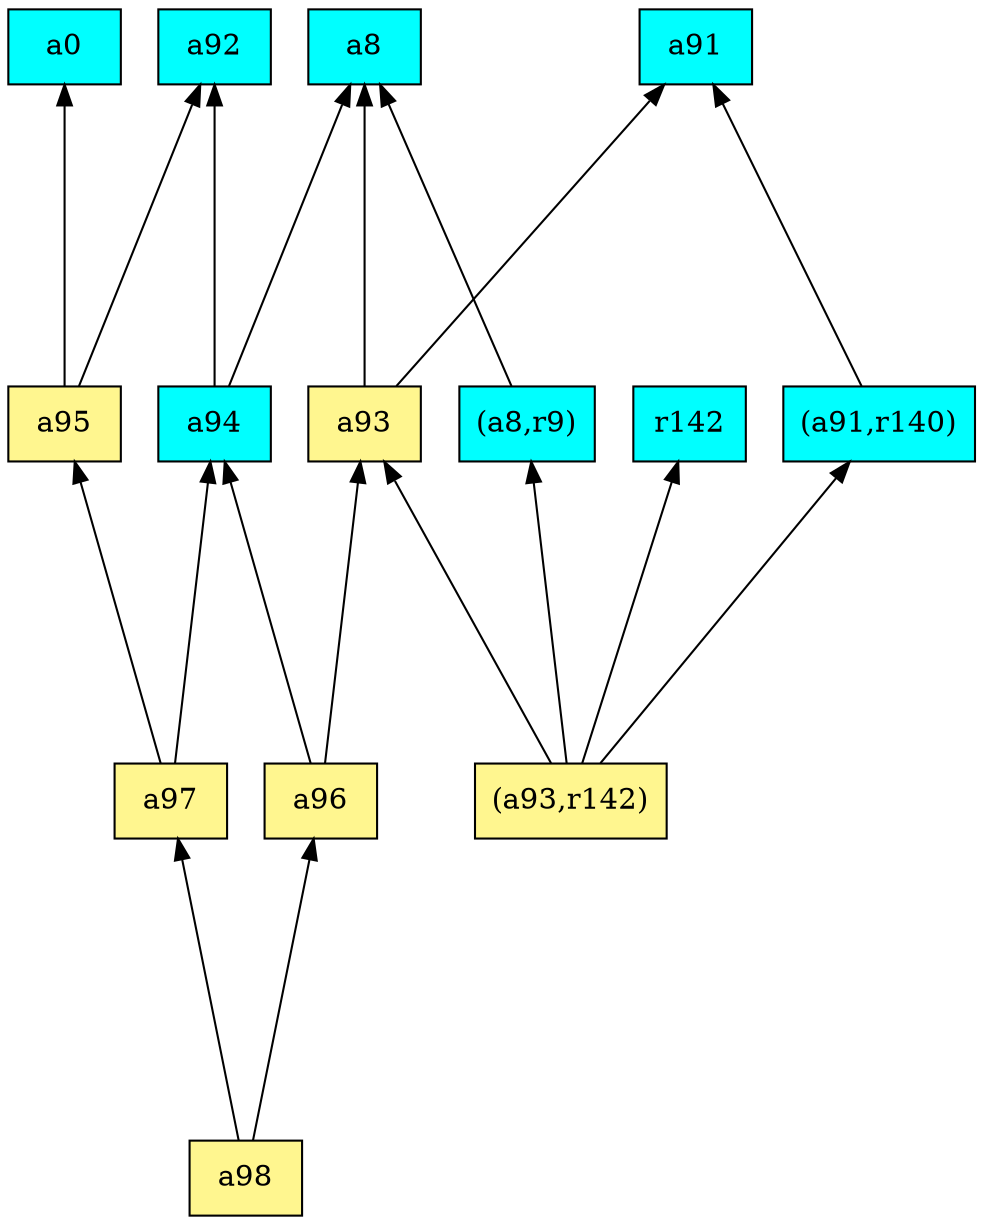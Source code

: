 digraph G {
rankdir=BT;ranksep="2.0";
"a95" [shape=record,fillcolor=khaki1,style=filled,label="{a95}"];
"a98" [shape=record,fillcolor=khaki1,style=filled,label="{a98}"];
"a92" [shape=record,fillcolor=cyan,style=filled,label="{a92}"];
"r142" [shape=record,fillcolor=cyan,style=filled,label="{r142}"];
"a8" [shape=record,fillcolor=cyan,style=filled,label="{a8}"];
"(a93,r142)" [shape=record,fillcolor=khaki1,style=filled,label="{(a93,r142)}"];
"(a8,r9)" [shape=record,fillcolor=cyan,style=filled,label="{(a8,r9)}"];
"a93" [shape=record,fillcolor=khaki1,style=filled,label="{a93}"];
"a97" [shape=record,fillcolor=khaki1,style=filled,label="{a97}"];
"a91" [shape=record,fillcolor=cyan,style=filled,label="{a91}"];
"(a91,r140)" [shape=record,fillcolor=cyan,style=filled,label="{(a91,r140)}"];
"a94" [shape=record,fillcolor=cyan,style=filled,label="{a94}"];
"a0" [shape=record,fillcolor=cyan,style=filled,label="{a0}"];
"a96" [shape=record,fillcolor=khaki1,style=filled,label="{a96}"];
"a95" -> "a92"
"a95" -> "a0"
"a98" -> "a97"
"a98" -> "a96"
"(a93,r142)" -> "r142"
"(a93,r142)" -> "(a91,r140)"
"(a93,r142)" -> "a93"
"(a93,r142)" -> "(a8,r9)"
"(a8,r9)" -> "a8"
"a93" -> "a91"
"a93" -> "a8"
"a97" -> "a95"
"a97" -> "a94"
"(a91,r140)" -> "a91"
"a94" -> "a92"
"a94" -> "a8"
"a96" -> "a93"
"a96" -> "a94"
}